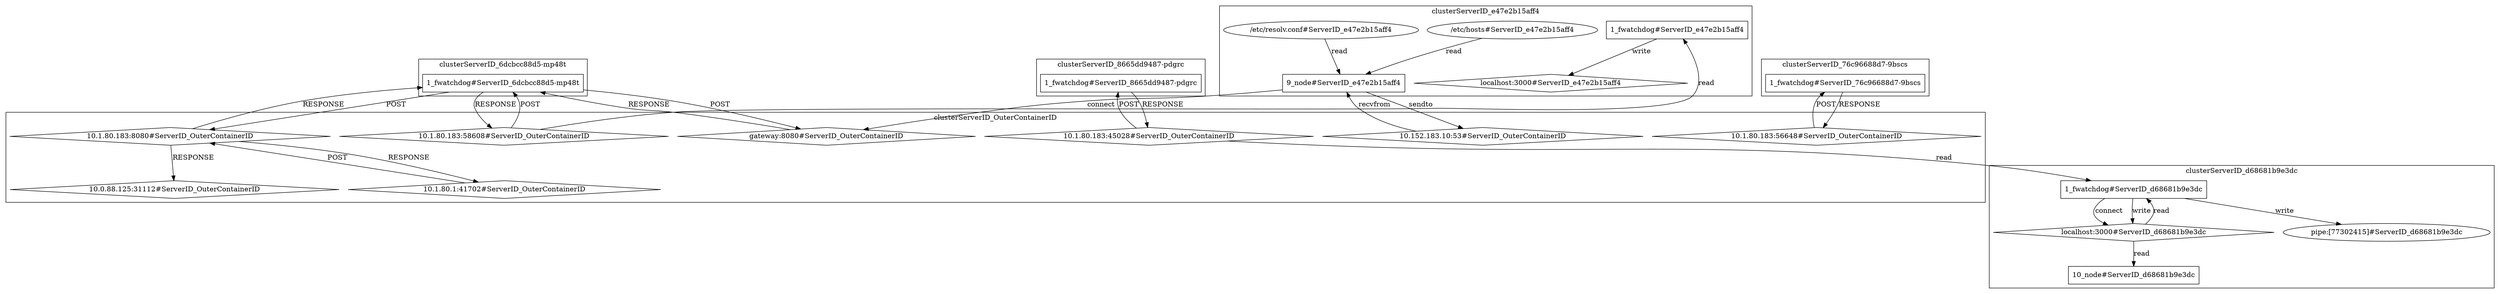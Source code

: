 digraph G {
	"1_fwatchdog#ServerID_6dcbcc88d5-mp48t"->"10.1.80.183:8080#ServerID_OuterContainerID"[ label="POST" ];
	"10.1.80.183:45028#ServerID_OuterContainerID"->"1_fwatchdog#ServerID_8665dd9487-pdgrc"[ label="POST" ];
	"1_fwatchdog#ServerID_e47e2b15aff4"->"localhost:3000#ServerID_e47e2b15aff4"[ label="write" ];
	"1_fwatchdog#ServerID_6dcbcc88d5-mp48t"->"gateway:8080#ServerID_OuterContainerID"[ label="POST" ];
	"10.1.80.183:58608#ServerID_OuterContainerID"->"1_fwatchdog#ServerID_6dcbcc88d5-mp48t"[ label="POST" ];
	"10.1.80.183:8080#ServerID_OuterContainerID"->"1_fwatchdog#ServerID_6dcbcc88d5-mp48t"[ label="RESPONSE" ];
	"1_fwatchdog#ServerID_8665dd9487-pdgrc"->"10.1.80.183:45028#ServerID_OuterContainerID"[ label="RESPONSE" ];
	"10.1.80.183:58608#ServerID_OuterContainerID"->"1_fwatchdog#ServerID_e47e2b15aff4"[ label="read" ];
	"gateway:8080#ServerID_OuterContainerID"->"1_fwatchdog#ServerID_6dcbcc88d5-mp48t"[ label="RESPONSE" ];
	"/etc/hosts#ServerID_e47e2b15aff4"->"9_node#ServerID_e47e2b15aff4"[ label="read" ];
	"/etc/resolv.conf#ServerID_e47e2b15aff4"->"9_node#ServerID_e47e2b15aff4"[ label="read" ];
	"10.1.80.183:56648#ServerID_OuterContainerID"->"1_fwatchdog#ServerID_76c96688d7-9bscs"[ label="POST" ];
	"1_fwatchdog#ServerID_76c96688d7-9bscs"->"10.1.80.183:56648#ServerID_OuterContainerID"[ label="RESPONSE" ];
	"9_node#ServerID_e47e2b15aff4"->"10.152.183.10:53#ServerID_OuterContainerID"[ label="sendto" ];
	"1_fwatchdog#ServerID_6dcbcc88d5-mp48t"->"10.1.80.183:58608#ServerID_OuterContainerID"[ label="RESPONSE" ];
	"10.152.183.10:53#ServerID_OuterContainerID"->"9_node#ServerID_e47e2b15aff4"[ label="recvfrom" ];
	"10.1.80.183:45028#ServerID_OuterContainerID"->"1_fwatchdog#ServerID_d68681b9e3dc"[ label="read" ];
	"1_fwatchdog#ServerID_d68681b9e3dc"->"localhost:3000#ServerID_d68681b9e3dc"[ label="connect" ];
	"localhost:3000#ServerID_d68681b9e3dc"->"1_fwatchdog#ServerID_d68681b9e3dc"[ label="read" ];
	"1_fwatchdog#ServerID_d68681b9e3dc"->"localhost:3000#ServerID_d68681b9e3dc"[ label="write" ];
	"9_node#ServerID_e47e2b15aff4"->"gateway:8080#ServerID_OuterContainerID"[ label="connect" ];
	"localhost:3000#ServerID_d68681b9e3dc"->"10_node#ServerID_d68681b9e3dc"[ label="read" ];
	"1_fwatchdog#ServerID_d68681b9e3dc"->"pipe:[77302415]#ServerID_d68681b9e3dc"[ label="write" ];
	"10.1.80.1:41702#ServerID_OuterContainerID"->"10.1.80.183:8080#ServerID_OuterContainerID"[ label="POST" ];
	"10.1.80.183:8080#ServerID_OuterContainerID"->"10.1.80.1:41702#ServerID_OuterContainerID"[ label="RESPONSE" ];
	"10.1.80.183:8080#ServerID_OuterContainerID"->"10.0.88.125:31112#ServerID_OuterContainerID"[ label="RESPONSE" ];
	subgraph "clusterServerID_6dcbcc88d5-mp48t" {
	label="clusterServerID_6dcbcc88d5-mp48t";
	"1_fwatchdog#ServerID_6dcbcc88d5-mp48t" [ shape=box ];

}
;
	subgraph "clusterServerID_76c96688d7-9bscs" {
	label="clusterServerID_76c96688d7-9bscs";
	"1_fwatchdog#ServerID_76c96688d7-9bscs" [ shape=box ];

}
;
	subgraph "clusterServerID_8665dd9487-pdgrc" {
	label="clusterServerID_8665dd9487-pdgrc";
	"1_fwatchdog#ServerID_8665dd9487-pdgrc" [ shape=box ];

}
;
	subgraph "clusterServerID_OuterContainerID" {
	label="clusterServerID_OuterContainerID";
	"10.0.88.125:31112#ServerID_OuterContainerID" [ shape=diamond ];
	"10.1.80.183:45028#ServerID_OuterContainerID" [ shape=diamond ];
	"10.1.80.183:56648#ServerID_OuterContainerID" [ shape=diamond ];
	"10.1.80.183:58608#ServerID_OuterContainerID" [ shape=diamond ];
	"10.1.80.183:8080#ServerID_OuterContainerID" [ shape=diamond ];
	"10.1.80.1:41702#ServerID_OuterContainerID" [ shape=diamond ];
	"10.152.183.10:53#ServerID_OuterContainerID" [ shape=diamond ];
	"gateway:8080#ServerID_OuterContainerID" [ shape=diamond ];

}
;
	subgraph "clusterServerID_d68681b9e3dc" {
	label="clusterServerID_d68681b9e3dc";
	"10_node#ServerID_d68681b9e3dc" [ shape=box ];
	"1_fwatchdog#ServerID_d68681b9e3dc" [ shape=box ];
	"localhost:3000#ServerID_d68681b9e3dc" [ shape=diamond ];
	"pipe:[77302415]#ServerID_d68681b9e3dc" [ shape=ellipse ];

}
;
	subgraph "clusterServerID_e47e2b15aff4" {
	label="clusterServerID_e47e2b15aff4";
	"/etc/hosts#ServerID_e47e2b15aff4" [ shape=ellipse ];
	"/etc/resolv.conf#ServerID_e47e2b15aff4" [ shape=ellipse ];
	"1_fwatchdog#ServerID_e47e2b15aff4" [ shape=box ];
	"9_node#ServerID_e47e2b15aff4" [ shape=box ];
	"localhost:3000#ServerID_e47e2b15aff4" [ shape=diamond ];

}
;

}
